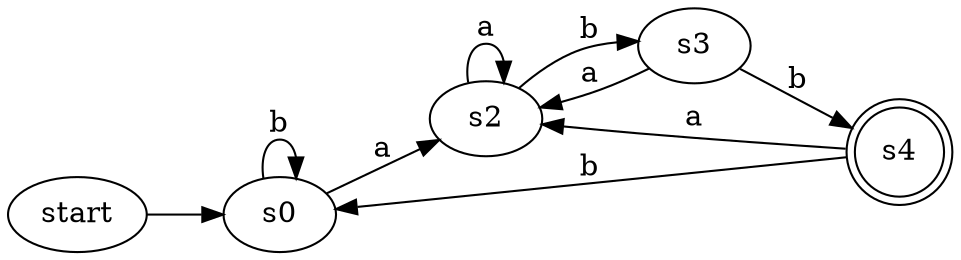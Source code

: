 digraph G {
rankdir = LR;
	"s0" -> "s0"[label="b"];
	"s0" -> "s2"[label="a"];
	"s2" -> "s3"[label="b"];
	"s2" -> "s2"[label="a"];
	"s3" -> "s4"[label="b"];
	"s3" -> "s2"[label="a"];
	"s4" -> "s0"[label="b"];
	"s4" -> "s2"[label="a"];
	"start" -> "s0"
	"s4" [shape="doublecircle"];
}
